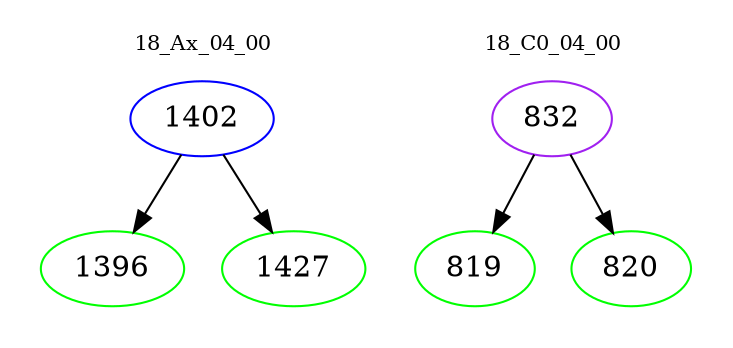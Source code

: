 digraph{
subgraph cluster_0 {
color = white
label = "18_Ax_04_00";
fontsize=10;
T0_1402 [label="1402", color="blue"]
T0_1402 -> T0_1396 [color="black"]
T0_1396 [label="1396", color="green"]
T0_1402 -> T0_1427 [color="black"]
T0_1427 [label="1427", color="green"]
}
subgraph cluster_1 {
color = white
label = "18_C0_04_00";
fontsize=10;
T1_832 [label="832", color="purple"]
T1_832 -> T1_819 [color="black"]
T1_819 [label="819", color="green"]
T1_832 -> T1_820 [color="black"]
T1_820 [label="820", color="green"]
}
}
